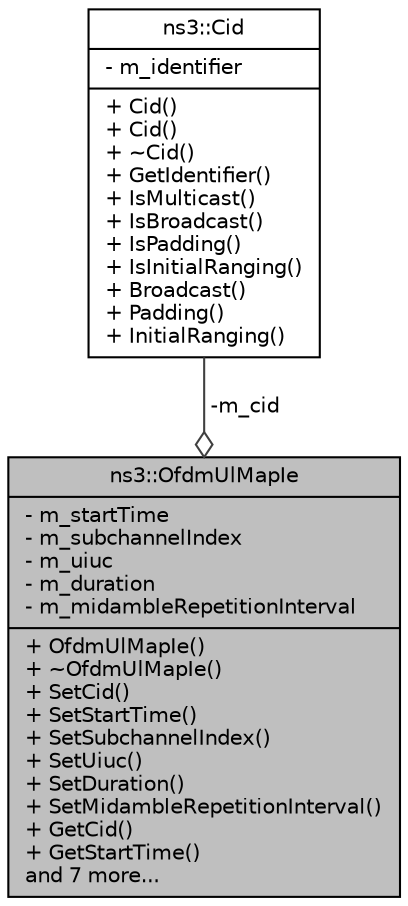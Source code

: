 digraph "ns3::OfdmUlMapIe"
{
  edge [fontname="Helvetica",fontsize="10",labelfontname="Helvetica",labelfontsize="10"];
  node [fontname="Helvetica",fontsize="10",shape=record];
  Node1 [label="{ns3::OfdmUlMapIe\n|- m_startTime\l- m_subchannelIndex\l- m_uiuc\l- m_duration\l- m_midambleRepetitionInterval\l|+ OfdmUlMapIe()\l+ ~OfdmUlMapIe()\l+ SetCid()\l+ SetStartTime()\l+ SetSubchannelIndex()\l+ SetUiuc()\l+ SetDuration()\l+ SetMidambleRepetitionInterval()\l+ GetCid()\l+ GetStartTime()\land 7 more...\l}",height=0.2,width=0.4,color="black", fillcolor="grey75", style="filled", fontcolor="black"];
  Node2 -> Node1 [color="grey25",fontsize="10",style="solid",label=" -m_cid" ,arrowhead="odiamond"];
  Node2 [label="{ns3::Cid\n|- m_identifier\l|+ Cid()\l+ Cid()\l+ ~Cid()\l+ GetIdentifier()\l+ IsMulticast()\l+ IsBroadcast()\l+ IsPadding()\l+ IsInitialRanging()\l+ Broadcast()\l+ Padding()\l+ InitialRanging()\l}",height=0.2,width=0.4,color="black", fillcolor="white", style="filled",URL="$de/d5c/classns3_1_1Cid.html",tooltip="Cid class. "];
}
